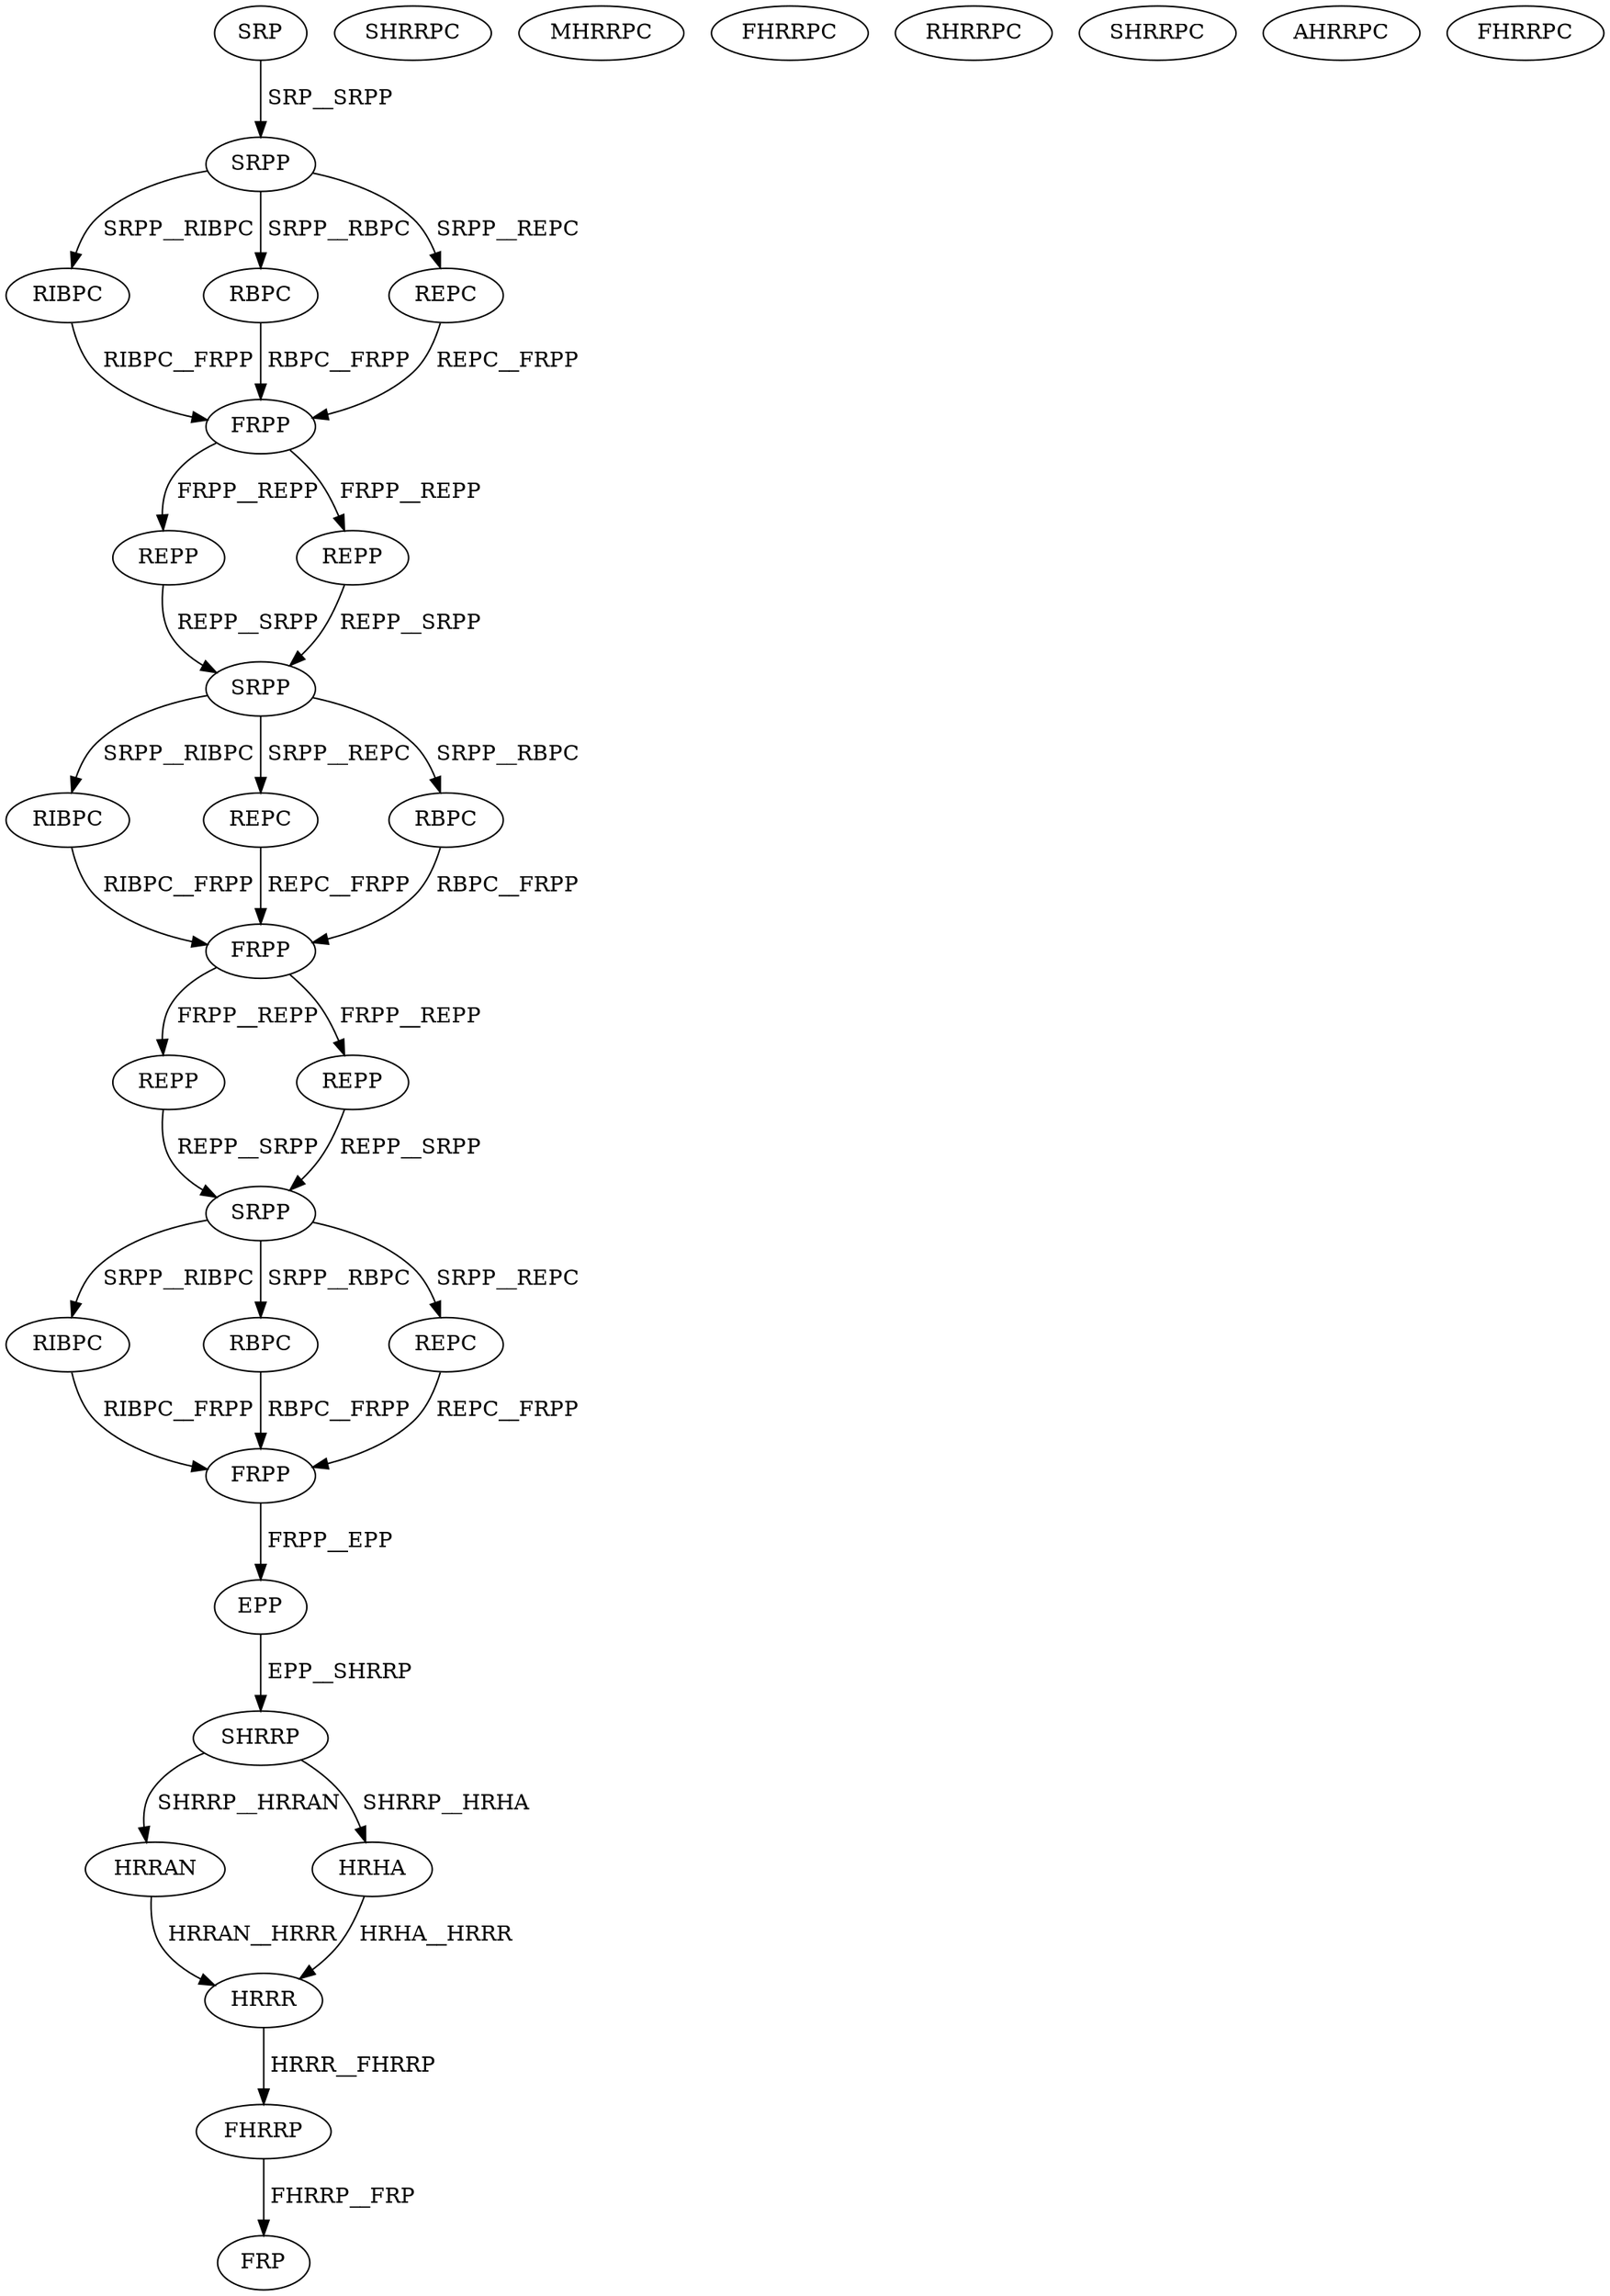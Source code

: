 digraph G { 
1 [label="SRP",color=black,fontcolor=black];
2 [label="SRPP",color=black,fontcolor=black];
3 [label="RIBPC",color=black,fontcolor=black];
4 [label="RBPC",color=black,fontcolor=black];
5 [label="REPC",color=black,fontcolor=black];
6 [label="FRPP",color=black,fontcolor=black];
7 [label="REPP",color=black,fontcolor=black];
8 [label="REPP",color=black,fontcolor=black];
9 [label="SRPP",color=black,fontcolor=black];
10 [label="RIBPC",color=black,fontcolor=black];
11 [label="REPC",color=black,fontcolor=black];
12 [label="RBPC",color=black,fontcolor=black];
13 [label="FRPP",color=black,fontcolor=black];
14 [label="REPP",color=black,fontcolor=black];
15 [label="REPP",color=black,fontcolor=black];
16 [label="SRPP",color=black,fontcolor=black];
17 [label="RIBPC",color=black,fontcolor=black];
18 [label="RBPC",color=black,fontcolor=black];
19 [label="REPC",color=black,fontcolor=black];
20 [label="FRPP",color=black,fontcolor=black];
21 [label="EPP",color=black,fontcolor=black];
22 [label="SHRRP",color=black,fontcolor=black];
23 [label="HRRAN",color=black,fontcolor=black];
24 [label="HRHA",color=black,fontcolor=black];
25 [label="SHRRPC",color=black,fontcolor=black];
26 [label="MHRRPC",color=black,fontcolor=black];
27 [label="FHRRPC",color=black,fontcolor=black];
28 [label="RHRRPC",color=black,fontcolor=black];
29 [label="SHRRPC",color=black,fontcolor=black];
30 [label="AHRRPC",color=black,fontcolor=black];
31 [label="FHRRPC",color=black,fontcolor=black];
32 [label="HRRR",color=black,fontcolor=black];
33 [label="FHRRP",color=black,fontcolor=black];
34 [label="FRP",color=black,fontcolor=black];
1->2[label=" SRP__SRPP",color=black,fontcolor=black];
2->3[label=" SRPP__RIBPC",color=black,fontcolor=black];
2->4[label=" SRPP__RBPC",color=black,fontcolor=black];
2->5[label=" SRPP__REPC",color=black,fontcolor=black];
3->6[label=" RIBPC__FRPP",color=black,fontcolor=black];
4->6[label=" RBPC__FRPP",color=black,fontcolor=black];
5->6[label=" REPC__FRPP",color=black,fontcolor=black];
6->7[label=" FRPP__REPP",color=black,fontcolor=black];
6->8[label=" FRPP__REPP",color=black,fontcolor=black];
7->9[label=" REPP__SRPP",color=black,fontcolor=black];
8->9[label=" REPP__SRPP",color=black,fontcolor=black];
9->10[label=" SRPP__RIBPC",color=black,fontcolor=black];
9->11[label=" SRPP__REPC",color=black,fontcolor=black];
9->12[label=" SRPP__RBPC",color=black,fontcolor=black];
10->13[label=" RIBPC__FRPP",color=black,fontcolor=black];
11->13[label=" REPC__FRPP",color=black,fontcolor=black];
12->13[label=" RBPC__FRPP",color=black,fontcolor=black];
13->14[label=" FRPP__REPP",color=black,fontcolor=black];
13->15[label=" FRPP__REPP",color=black,fontcolor=black];
14->16[label=" REPP__SRPP",color=black,fontcolor=black];
15->16[label=" REPP__SRPP",color=black,fontcolor=black];
16->17[label=" SRPP__RIBPC",color=black,fontcolor=black];
16->18[label=" SRPP__RBPC",color=black,fontcolor=black];
16->19[label=" SRPP__REPC",color=black,fontcolor=black];
17->20[label=" RIBPC__FRPP",color=black,fontcolor=black];
18->20[label=" RBPC__FRPP",color=black,fontcolor=black];
19->20[label=" REPC__FRPP",color=black,fontcolor=black];
20->21[label=" FRPP__EPP",color=black,fontcolor=black];
21->22[label=" EPP__SHRRP",color=black,fontcolor=black];
22->23[label=" SHRRP__HRRAN",color=black,fontcolor=black];
22->24[label=" SHRRP__HRHA",color=black,fontcolor=black];
23->32[label=" HRRAN__HRRR",color=black,fontcolor=black];
24->32[label=" HRHA__HRRR",color=black,fontcolor=black];
32->33[label=" HRRR__FHRRP",color=black,fontcolor=black];
33->34[label=" FHRRP__FRP",color=black,fontcolor=black];
}
